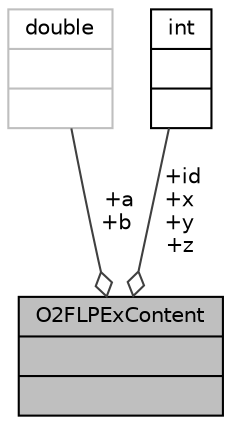 digraph "O2FLPExContent"
{
 // INTERACTIVE_SVG=YES
  bgcolor="transparent";
  edge [fontname="Helvetica",fontsize="10",labelfontname="Helvetica",labelfontsize="10"];
  node [fontname="Helvetica",fontsize="10",shape=record];
  Node1 [label="{O2FLPExContent\n||}",height=0.2,width=0.4,color="black", fillcolor="grey75", style="filled" fontcolor="black"];
  Node2 -> Node1 [color="grey25",fontsize="10",style="solid",label=" +a\n+b" ,arrowhead="odiamond",fontname="Helvetica"];
  Node2 [label="{double\n||}",height=0.2,width=0.4,color="grey75"];
  Node3 -> Node1 [color="grey25",fontsize="10",style="solid",label=" +id\n+x\n+y\n+z" ,arrowhead="odiamond",fontname="Helvetica"];
  Node3 [label="{int\n||}",height=0.2,width=0.4,color="black",URL="$d1/da0/classint.html"];
}
